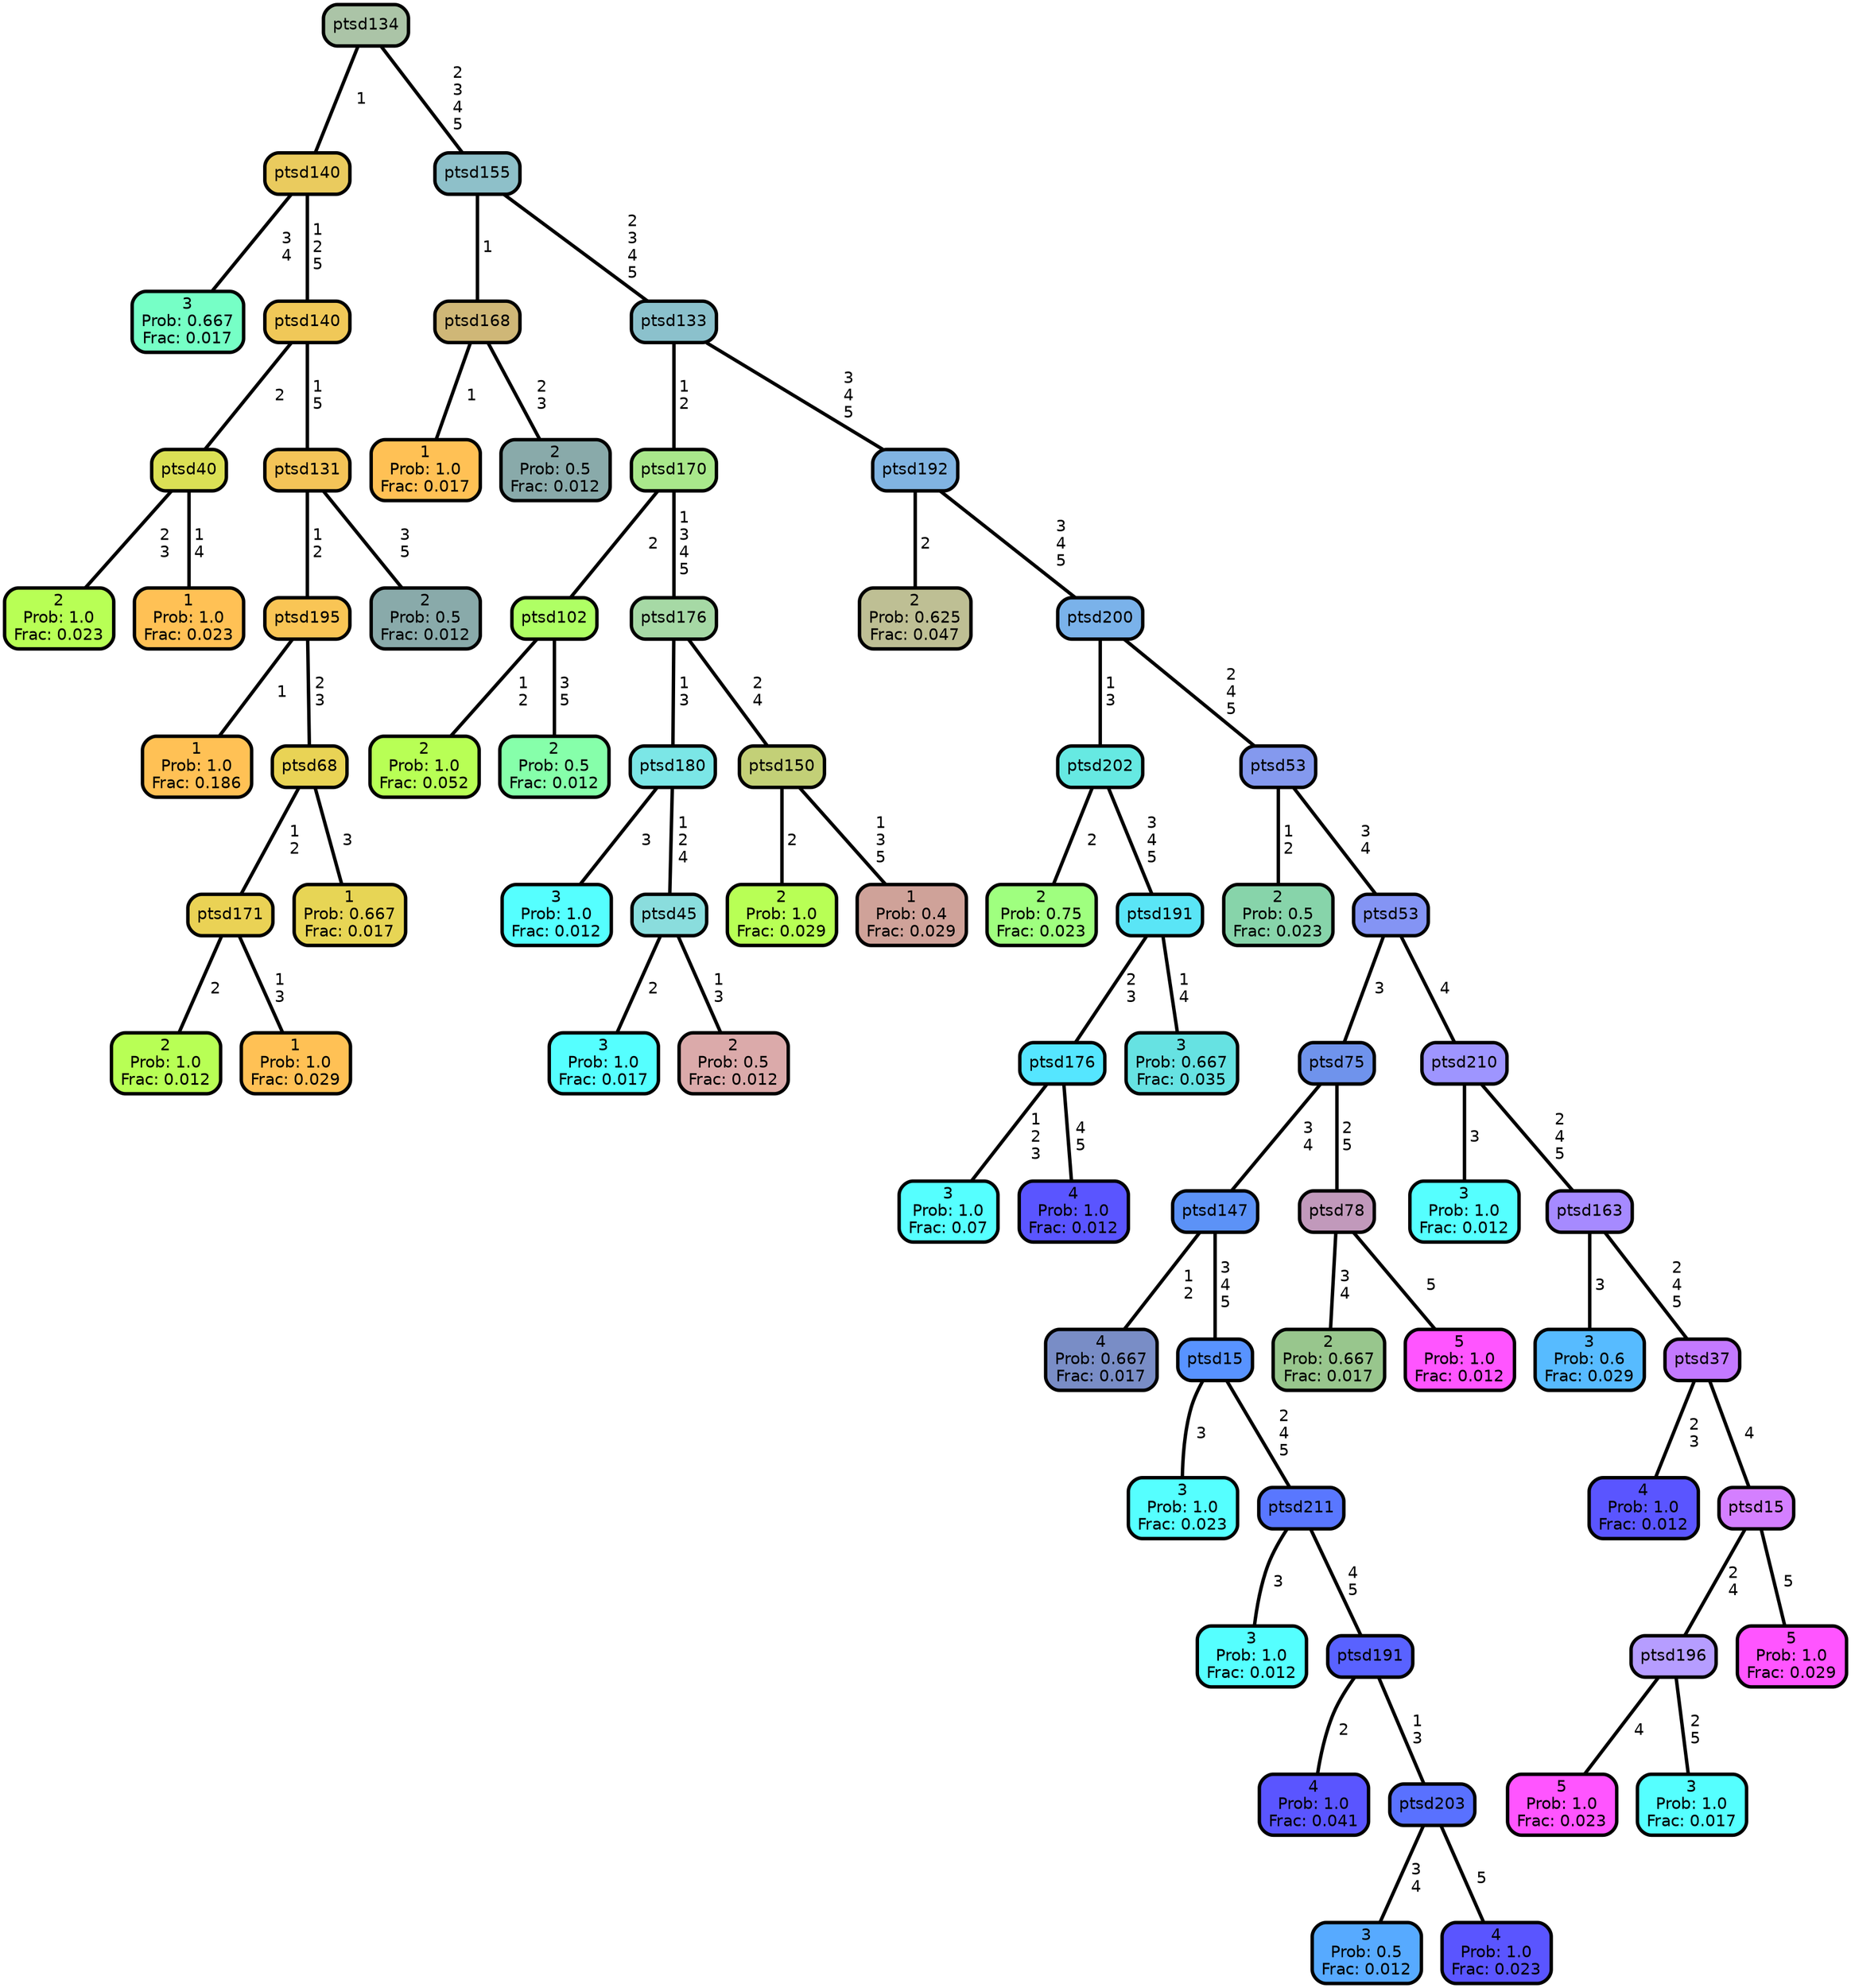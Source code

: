 graph Tree {
node [shape=box, style="filled, rounded",color="black",penwidth="3",fontcolor="black",                 fontname=helvetica] ;
graph [ranksep="0 equally", splines=straight,                 bgcolor=transparent, dpi=200] ;
edge [fontname=helvetica, color=black] ;
0 [label="3
Prob: 0.667
Frac: 0.017", fillcolor="#76ffc6"] ;
1 [label="ptsd140", fillcolor="#eacb5e"] ;
2 [label="2
Prob: 1.0
Frac: 0.023", fillcolor="#b8ff55"] ;
3 [label="ptsd40", fillcolor="#dbe055"] ;
4 [label="1
Prob: 1.0
Frac: 0.023", fillcolor="#ffc155"] ;
5 [label="ptsd140", fillcolor="#f0c858"] ;
6 [label="1
Prob: 1.0
Frac: 0.186", fillcolor="#ffc155"] ;
7 [label="ptsd195", fillcolor="#f9c555"] ;
8 [label="2
Prob: 1.0
Frac: 0.012", fillcolor="#b8ff55"] ;
9 [label="ptsd171", fillcolor="#ead255"] ;
10 [label="1
Prob: 1.0
Frac: 0.029", fillcolor="#ffc155"] ;
11 [label="ptsd68", fillcolor="#e9d355"] ;
12 [label="1
Prob: 0.667
Frac: 0.017", fillcolor="#e7d555"] ;
13 [label="ptsd131", fillcolor="#f4c458"] ;
14 [label="2
Prob: 0.5
Frac: 0.012", fillcolor="#89aaaa"] ;
15 [label="ptsd134", fillcolor="#abc4a7"] ;
16 [label="1
Prob: 1.0
Frac: 0.017", fillcolor="#ffc155"] ;
17 [label="ptsd168", fillcolor="#cfb777"] ;
18 [label="2
Prob: 0.5
Frac: 0.012", fillcolor="#89aaaa"] ;
19 [label="ptsd155", fillcolor="#8ec0c9"] ;
20 [label="2
Prob: 1.0
Frac: 0.052", fillcolor="#b8ff55"] ;
21 [label="ptsd102", fillcolor="#afff64"] ;
22 [label="2
Prob: 0.5
Frac: 0.012", fillcolor="#86ffaa"] ;
23 [label="ptsd170", fillcolor="#a9e88b"] ;
24 [label="3
Prob: 1.0
Frac: 0.012", fillcolor="#55ffff"] ;
25 [label="ptsd180", fillcolor="#7be6e6"] ;
26 [label="3
Prob: 1.0
Frac: 0.017", fillcolor="#55ffff"] ;
27 [label="ptsd45", fillcolor="#8adddd"] ;
28 [label="2
Prob: 0.5
Frac: 0.012", fillcolor="#dbaaaa"] ;
29 [label="ptsd176", fillcolor="#a6d9a5"] ;
30 [label="2
Prob: 1.0
Frac: 0.029", fillcolor="#b8ff55"] ;
31 [label="ptsd150", fillcolor="#c3d077"] ;
32 [label="1
Prob: 0.4
Frac: 0.029", fillcolor="#cfa299"] ;
33 [label="ptsd133", fillcolor="#8bc1cc"] ;
34 [label="2
Prob: 0.625
Frac: 0.047", fillcolor="#bebf94"] ;
35 [label="ptsd192", fillcolor="#81b4e2"] ;
36 [label="2
Prob: 0.75
Frac: 0.023", fillcolor="#9fff7f"] ;
37 [label="ptsd202", fillcolor="#66e9e2"] ;
38 [label="3
Prob: 1.0
Frac: 0.07", fillcolor="#55ffff"] ;
39 [label="ptsd176", fillcolor="#55e6ff"] ;
40 [label="4
Prob: 1.0
Frac: 0.012", fillcolor="#5a55ff"] ;
41 [label="ptsd191", fillcolor="#5ae5f6"] ;
42 [label="3
Prob: 0.667
Frac: 0.035", fillcolor="#66e2e2"] ;
43 [label="ptsd200", fillcolor="#7ab2ea"] ;
44 [label="2
Prob: 0.5
Frac: 0.023", fillcolor="#87d4aa"] ;
45 [label="ptsd53", fillcolor="#8499ee"] ;
46 [label="4
Prob: 0.667
Frac: 0.017", fillcolor="#798dc6"] ;
47 [label="ptsd147", fillcolor="#5c92f7"] ;
48 [label="3
Prob: 1.0
Frac: 0.023", fillcolor="#55ffff"] ;
49 [label="ptsd15", fillcolor="#5893ff"] ;
50 [label="3
Prob: 1.0
Frac: 0.012", fillcolor="#55ffff"] ;
51 [label="ptsd211", fillcolor="#5977ff"] ;
52 [label="4
Prob: 1.0
Frac: 0.041", fillcolor="#5a55ff"] ;
53 [label="ptsd191", fillcolor="#5962ff"] ;
54 [label="3
Prob: 0.5
Frac: 0.012", fillcolor="#57aaff"] ;
55 [label="ptsd203", fillcolor="#5971ff"] ;
56 [label="4
Prob: 1.0
Frac: 0.023", fillcolor="#5a55ff"] ;
57 [label="ptsd75", fillcolor="#6f93ec"] ;
58 [label="2
Prob: 0.667
Frac: 0.017", fillcolor="#98c68d"] ;
59 [label="ptsd78", fillcolor="#c199bb"] ;
60 [label="5
Prob: 1.0
Frac: 0.012", fillcolor="#ff55ff"] ;
61 [label="ptsd53", fillcolor="#8494f4"] ;
62 [label="3
Prob: 1.0
Frac: 0.012", fillcolor="#55ffff"] ;
63 [label="ptsd210", fillcolor="#9e95ff"] ;
64 [label="3
Prob: 0.6
Frac: 0.029", fillcolor="#57bbff"] ;
65 [label="ptsd163", fillcolor="#a68aff"] ;
66 [label="4
Prob: 1.0
Frac: 0.012", fillcolor="#5a55ff"] ;
67 [label="ptsd37", fillcolor="#c379ff"] ;
68 [label="5
Prob: 1.0
Frac: 0.023", fillcolor="#ff55ff"] ;
69 [label="ptsd196", fillcolor="#b69dff"] ;
70 [label="3
Prob: 1.0
Frac: 0.017", fillcolor="#55ffff"] ;
71 [label="ptsd15", fillcolor="#d47fff"] ;
72 [label="5
Prob: 1.0
Frac: 0.029", fillcolor="#ff55ff"] ;
1 -- 0 [label=" 3\n 4",penwidth=3] ;
1 -- 5 [label=" 1\n 2\n 5",penwidth=3] ;
3 -- 2 [label=" 2\n 3",penwidth=3] ;
3 -- 4 [label=" 1\n 4",penwidth=3] ;
5 -- 3 [label=" 2",penwidth=3] ;
5 -- 13 [label=" 1\n 5",penwidth=3] ;
7 -- 6 [label=" 1",penwidth=3] ;
7 -- 11 [label=" 2\n 3",penwidth=3] ;
9 -- 8 [label=" 2",penwidth=3] ;
9 -- 10 [label=" 1\n 3",penwidth=3] ;
11 -- 9 [label=" 1\n 2",penwidth=3] ;
11 -- 12 [label=" 3",penwidth=3] ;
13 -- 7 [label=" 1\n 2",penwidth=3] ;
13 -- 14 [label=" 3\n 5",penwidth=3] ;
15 -- 1 [label=" 1",penwidth=3] ;
15 -- 19 [label=" 2\n 3\n 4\n 5",penwidth=3] ;
17 -- 16 [label=" 1",penwidth=3] ;
17 -- 18 [label=" 2\n 3",penwidth=3] ;
19 -- 17 [label=" 1",penwidth=3] ;
19 -- 33 [label=" 2\n 3\n 4\n 5",penwidth=3] ;
21 -- 20 [label=" 1\n 2",penwidth=3] ;
21 -- 22 [label=" 3\n 5",penwidth=3] ;
23 -- 21 [label=" 2",penwidth=3] ;
23 -- 29 [label=" 1\n 3\n 4\n 5",penwidth=3] ;
25 -- 24 [label=" 3",penwidth=3] ;
25 -- 27 [label=" 1\n 2\n 4",penwidth=3] ;
27 -- 26 [label=" 2",penwidth=3] ;
27 -- 28 [label=" 1\n 3",penwidth=3] ;
29 -- 25 [label=" 1\n 3",penwidth=3] ;
29 -- 31 [label=" 2\n 4",penwidth=3] ;
31 -- 30 [label=" 2",penwidth=3] ;
31 -- 32 [label=" 1\n 3\n 5",penwidth=3] ;
33 -- 23 [label=" 1\n 2",penwidth=3] ;
33 -- 35 [label=" 3\n 4\n 5",penwidth=3] ;
35 -- 34 [label=" 2",penwidth=3] ;
35 -- 43 [label=" 3\n 4\n 5",penwidth=3] ;
37 -- 36 [label=" 2",penwidth=3] ;
37 -- 41 [label=" 3\n 4\n 5",penwidth=3] ;
39 -- 38 [label=" 1\n 2\n 3",penwidth=3] ;
39 -- 40 [label=" 4\n 5",penwidth=3] ;
41 -- 39 [label=" 2\n 3",penwidth=3] ;
41 -- 42 [label=" 1\n 4",penwidth=3] ;
43 -- 37 [label=" 1\n 3",penwidth=3] ;
43 -- 45 [label=" 2\n 4\n 5",penwidth=3] ;
45 -- 44 [label=" 1\n 2",penwidth=3] ;
45 -- 61 [label=" 3\n 4",penwidth=3] ;
47 -- 46 [label=" 1\n 2",penwidth=3] ;
47 -- 49 [label=" 3\n 4\n 5",penwidth=3] ;
49 -- 48 [label=" 3",penwidth=3] ;
49 -- 51 [label=" 2\n 4\n 5",penwidth=3] ;
51 -- 50 [label=" 3",penwidth=3] ;
51 -- 53 [label=" 4\n 5",penwidth=3] ;
53 -- 52 [label=" 2",penwidth=3] ;
53 -- 55 [label=" 1\n 3",penwidth=3] ;
55 -- 54 [label=" 3\n 4",penwidth=3] ;
55 -- 56 [label=" 5",penwidth=3] ;
57 -- 47 [label=" 3\n 4",penwidth=3] ;
57 -- 59 [label=" 2\n 5",penwidth=3] ;
59 -- 58 [label=" 3\n 4",penwidth=3] ;
59 -- 60 [label=" 5",penwidth=3] ;
61 -- 57 [label=" 3",penwidth=3] ;
61 -- 63 [label=" 4",penwidth=3] ;
63 -- 62 [label=" 3",penwidth=3] ;
63 -- 65 [label=" 2\n 4\n 5",penwidth=3] ;
65 -- 64 [label=" 3",penwidth=3] ;
65 -- 67 [label=" 2\n 4\n 5",penwidth=3] ;
67 -- 66 [label=" 2\n 3",penwidth=3] ;
67 -- 71 [label=" 4",penwidth=3] ;
69 -- 68 [label=" 4",penwidth=3] ;
69 -- 70 [label=" 2\n 5",penwidth=3] ;
71 -- 69 [label=" 2\n 4",penwidth=3] ;
71 -- 72 [label=" 5",penwidth=3] ;
{rank = same;}}